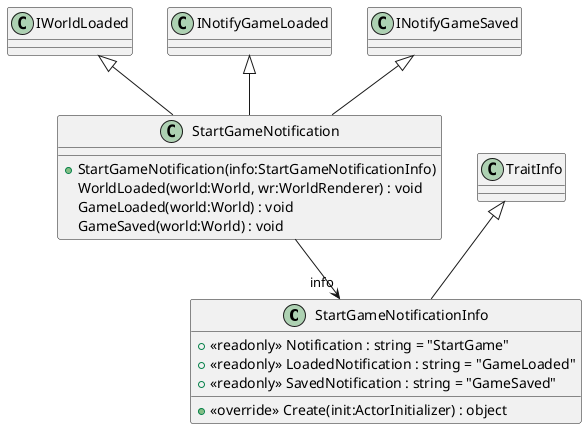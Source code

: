 @startuml
class StartGameNotificationInfo {
    + <<readonly>> Notification : string = "StartGame"
    + <<readonly>> LoadedNotification : string = "GameLoaded"
    + <<readonly>> SavedNotification : string = "GameSaved"
    + <<override>> Create(init:ActorInitializer) : object
}
class StartGameNotification {
    + StartGameNotification(info:StartGameNotificationInfo)
    WorldLoaded(world:World, wr:WorldRenderer) : void
    GameLoaded(world:World) : void
    GameSaved(world:World) : void
}
TraitInfo <|-- StartGameNotificationInfo
IWorldLoaded <|-- StartGameNotification
INotifyGameLoaded <|-- StartGameNotification
INotifyGameSaved <|-- StartGameNotification
StartGameNotification --> "info" StartGameNotificationInfo
@enduml
